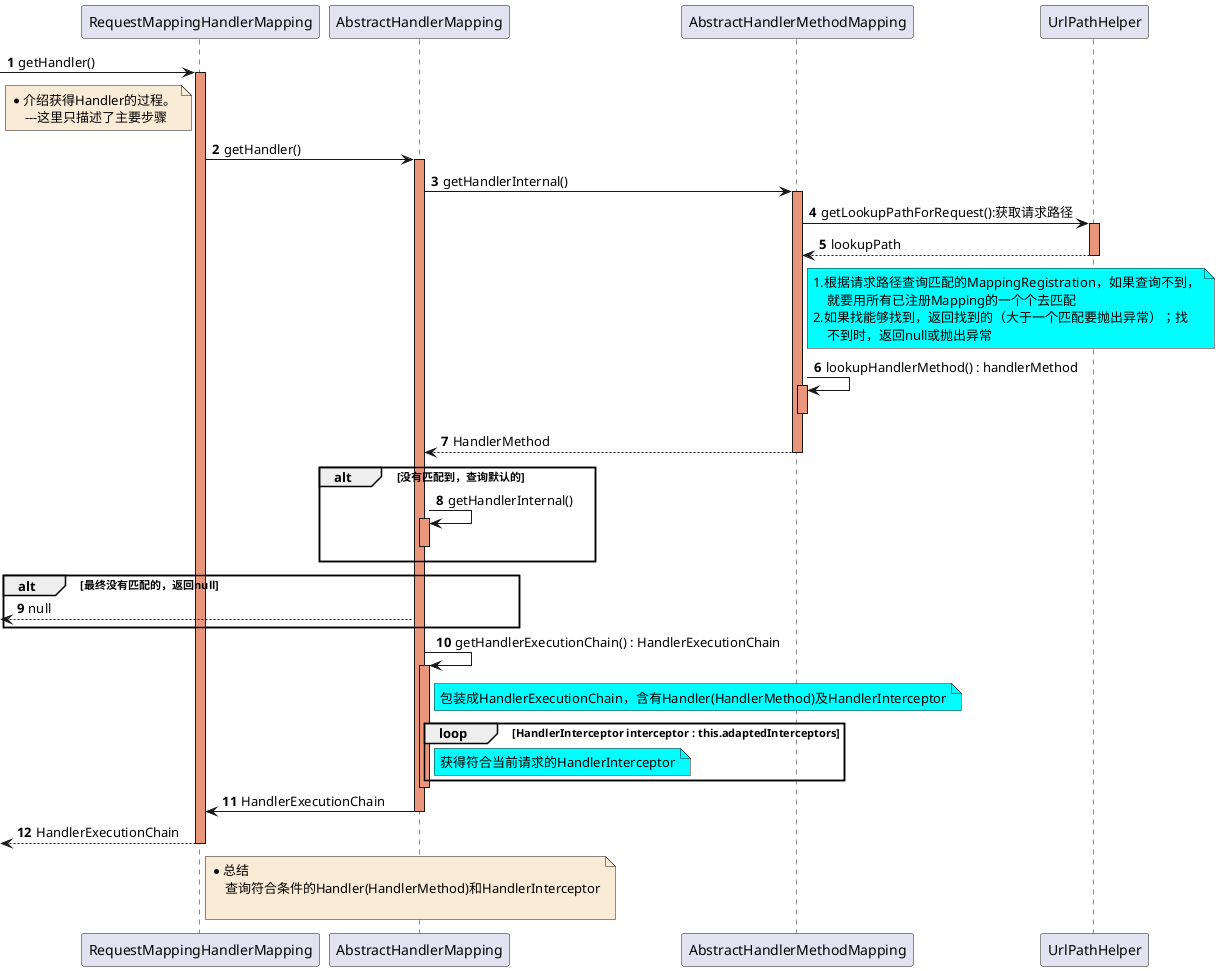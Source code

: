 @startuml
autonumber

-> RequestMappingHandlerMapping: getHandler()
activate RequestMappingHandlerMapping #DarkSalmon

    note left of RequestMappingHandlerMapping #FAEBD7
        *介绍获得Handler的过程。
            ---这里只描述了主要步骤
    end note

    RequestMappingHandlerMapping -> AbstractHandlerMapping : getHandler()
    activate AbstractHandlerMapping #DarkSalmon

        AbstractHandlerMapping -> AbstractHandlerMethodMapping : getHandlerInternal()
        activate AbstractHandlerMethodMapping #DarkSalmon

            AbstractHandlerMethodMapping -> UrlPathHelper :getLookupPathForRequest():获取请求路径
            activate UrlPathHelper #DarkSalmon
            UrlPathHelper --> AbstractHandlerMethodMapping : lookupPath
            deactivate UrlPathHelper

            note right of AbstractHandlerMethodMapping #aqua
                1.根据请求路径查询匹配的MappingRegistration，如果查询不到，
                    就要用所有已注册Mapping的一个个去匹配
                2.如果找能够找到，返回找到的（大于一个匹配要抛出异常）；找
                    不到时，返回null或抛出异常
            end note
            AbstractHandlerMethodMapping -> AbstractHandlerMethodMapping : lookupHandlerMethod() : handlerMethod
            activate AbstractHandlerMethodMapping #DarkSalmon

            deactivate AbstractHandlerMethodMapping

        AbstractHandlerMethodMapping --> AbstractHandlerMapping : HandlerMethod
        deactivate AbstractHandlerMethodMapping

        alt 没有匹配到，查询默认的
            AbstractHandlerMapping -> AbstractHandlerMapping : getHandlerInternal()
            activate AbstractHandlerMapping #DarkSalmon
            deactivate AbstractHandlerMapping
        end

        alt 最终没有匹配的，返回null
<--AbstractHandlerMapping : null
        end

        AbstractHandlerMapping -> AbstractHandlerMapping : getHandlerExecutionChain() : HandlerExecutionChain
        activate AbstractHandlerMapping #DarkSalmon
            note right of AbstractHandlerMapping #aqua
                包装成HandlerExecutionChain，含有Handler(HandlerMethod)及HandlerInterceptor
            end note
            loop HandlerInterceptor interceptor : this.adaptedInterceptors
                note right of AbstractHandlerMapping #aqua
                    获得符合当前请求的HandlerInterceptor
                end note
            end
        deactivate AbstractHandlerMapping

    AbstractHandlerMapping -> RequestMappingHandlerMapping : HandlerExecutionChain
    deactivate AbstractHandlerMapping

<-- RequestMappingHandlerMapping: HandlerExecutionChain
deactivate RequestMappingHandlerMapping

note right of RequestMappingHandlerMapping #FAEBD7
    *总结
        查询符合条件的Handler(HandlerMethod)和HandlerInterceptor

end note

@enduml